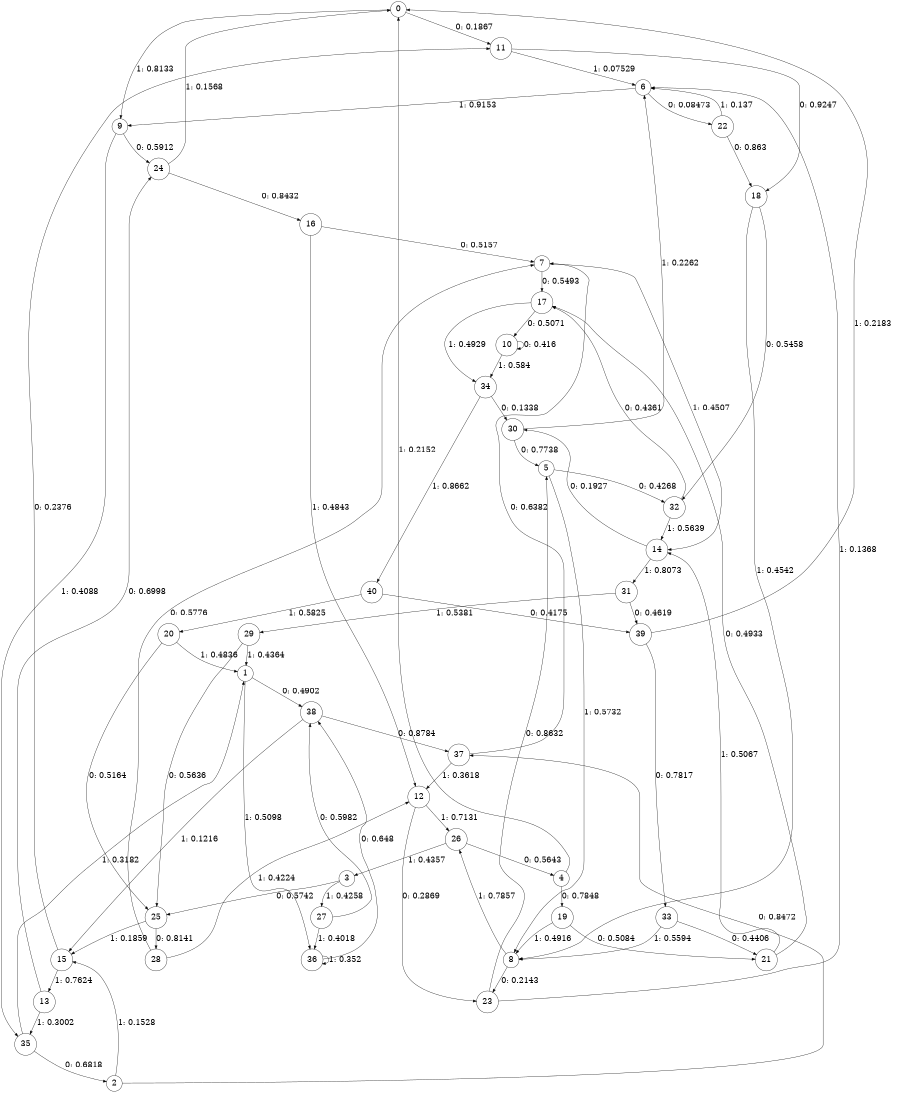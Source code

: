 digraph "ch5faceL9" {
size = "6,8.5";
ratio = "fill";
node [shape = circle];
node [fontsize = 24];
edge [fontsize = 24];
0 -> 11 [label = "0: 0.1867   "];
0 -> 9 [label = "1: 0.8133   "];
1 -> 38 [label = "0: 0.4902   "];
1 -> 36 [label = "1: 0.5098   "];
2 -> 37 [label = "0: 0.8472   "];
2 -> 15 [label = "1: 0.1528   "];
3 -> 25 [label = "0: 0.5742   "];
3 -> 27 [label = "1: 0.4258   "];
4 -> 19 [label = "0: 0.7848   "];
4 -> 0 [label = "1: 0.2152   "];
5 -> 32 [label = "0: 0.4268   "];
5 -> 8 [label = "1: 0.5732   "];
6 -> 22 [label = "0: 0.08473  "];
6 -> 9 [label = "1: 0.9153   "];
7 -> 17 [label = "0: 0.5493   "];
7 -> 14 [label = "1: 0.4507   "];
8 -> 23 [label = "0: 0.2143   "];
8 -> 26 [label = "1: 0.7857   "];
9 -> 24 [label = "0: 0.5912   "];
9 -> 35 [label = "1: 0.4088   "];
10 -> 10 [label = "0: 0.416    "];
10 -> 34 [label = "1: 0.584    "];
11 -> 18 [label = "0: 0.9247   "];
11 -> 6 [label = "1: 0.07529  "];
12 -> 23 [label = "0: 0.2869   "];
12 -> 26 [label = "1: 0.7131   "];
13 -> 24 [label = "0: 0.6998   "];
13 -> 35 [label = "1: 0.3002   "];
14 -> 30 [label = "0: 0.1927   "];
14 -> 31 [label = "1: 0.8073   "];
15 -> 11 [label = "0: 0.2376   "];
15 -> 13 [label = "1: 0.7624   "];
16 -> 7 [label = "0: 0.5157   "];
16 -> 12 [label = "1: 0.4843   "];
17 -> 10 [label = "0: 0.5071   "];
17 -> 34 [label = "1: 0.4929   "];
18 -> 32 [label = "0: 0.5458   "];
18 -> 8 [label = "1: 0.4542   "];
19 -> 21 [label = "0: 0.5084   "];
19 -> 8 [label = "1: 0.4916   "];
20 -> 25 [label = "0: 0.5164   "];
20 -> 1 [label = "1: 0.4836   "];
21 -> 17 [label = "0: 0.4933   "];
21 -> 14 [label = "1: 0.5067   "];
22 -> 18 [label = "0: 0.863    "];
22 -> 6 [label = "1: 0.137    "];
23 -> 5 [label = "0: 0.8632   "];
23 -> 6 [label = "1: 0.1368   "];
24 -> 16 [label = "0: 0.8432   "];
24 -> 0 [label = "1: 0.1568   "];
25 -> 28 [label = "0: 0.8141   "];
25 -> 15 [label = "1: 0.1859   "];
26 -> 4 [label = "0: 0.5643   "];
26 -> 3 [label = "1: 0.4357   "];
27 -> 38 [label = "0: 0.5982   "];
27 -> 36 [label = "1: 0.4018   "];
28 -> 7 [label = "0: 0.5776   "];
28 -> 12 [label = "1: 0.4224   "];
29 -> 25 [label = "0: 0.5636   "];
29 -> 1 [label = "1: 0.4364   "];
30 -> 5 [label = "0: 0.7738   "];
30 -> 6 [label = "1: 0.2262   "];
31 -> 39 [label = "0: 0.4619   "];
31 -> 29 [label = "1: 0.5381   "];
32 -> 17 [label = "0: 0.4361   "];
32 -> 14 [label = "1: 0.5639   "];
33 -> 21 [label = "0: 0.4406   "];
33 -> 8 [label = "1: 0.5594   "];
34 -> 30 [label = "0: 0.1338   "];
34 -> 40 [label = "1: 0.8662   "];
35 -> 2 [label = "0: 0.6818   "];
35 -> 1 [label = "1: 0.3182   "];
36 -> 38 [label = "0: 0.648    "];
36 -> 36 [label = "1: 0.352    "];
37 -> 7 [label = "0: 0.6382   "];
37 -> 12 [label = "1: 0.3618   "];
38 -> 37 [label = "0: 0.8784   "];
38 -> 15 [label = "1: 0.1216   "];
39 -> 33 [label = "0: 0.7817   "];
39 -> 0 [label = "1: 0.2183   "];
40 -> 39 [label = "0: 0.4175   "];
40 -> 20 [label = "1: 0.5825   "];
}